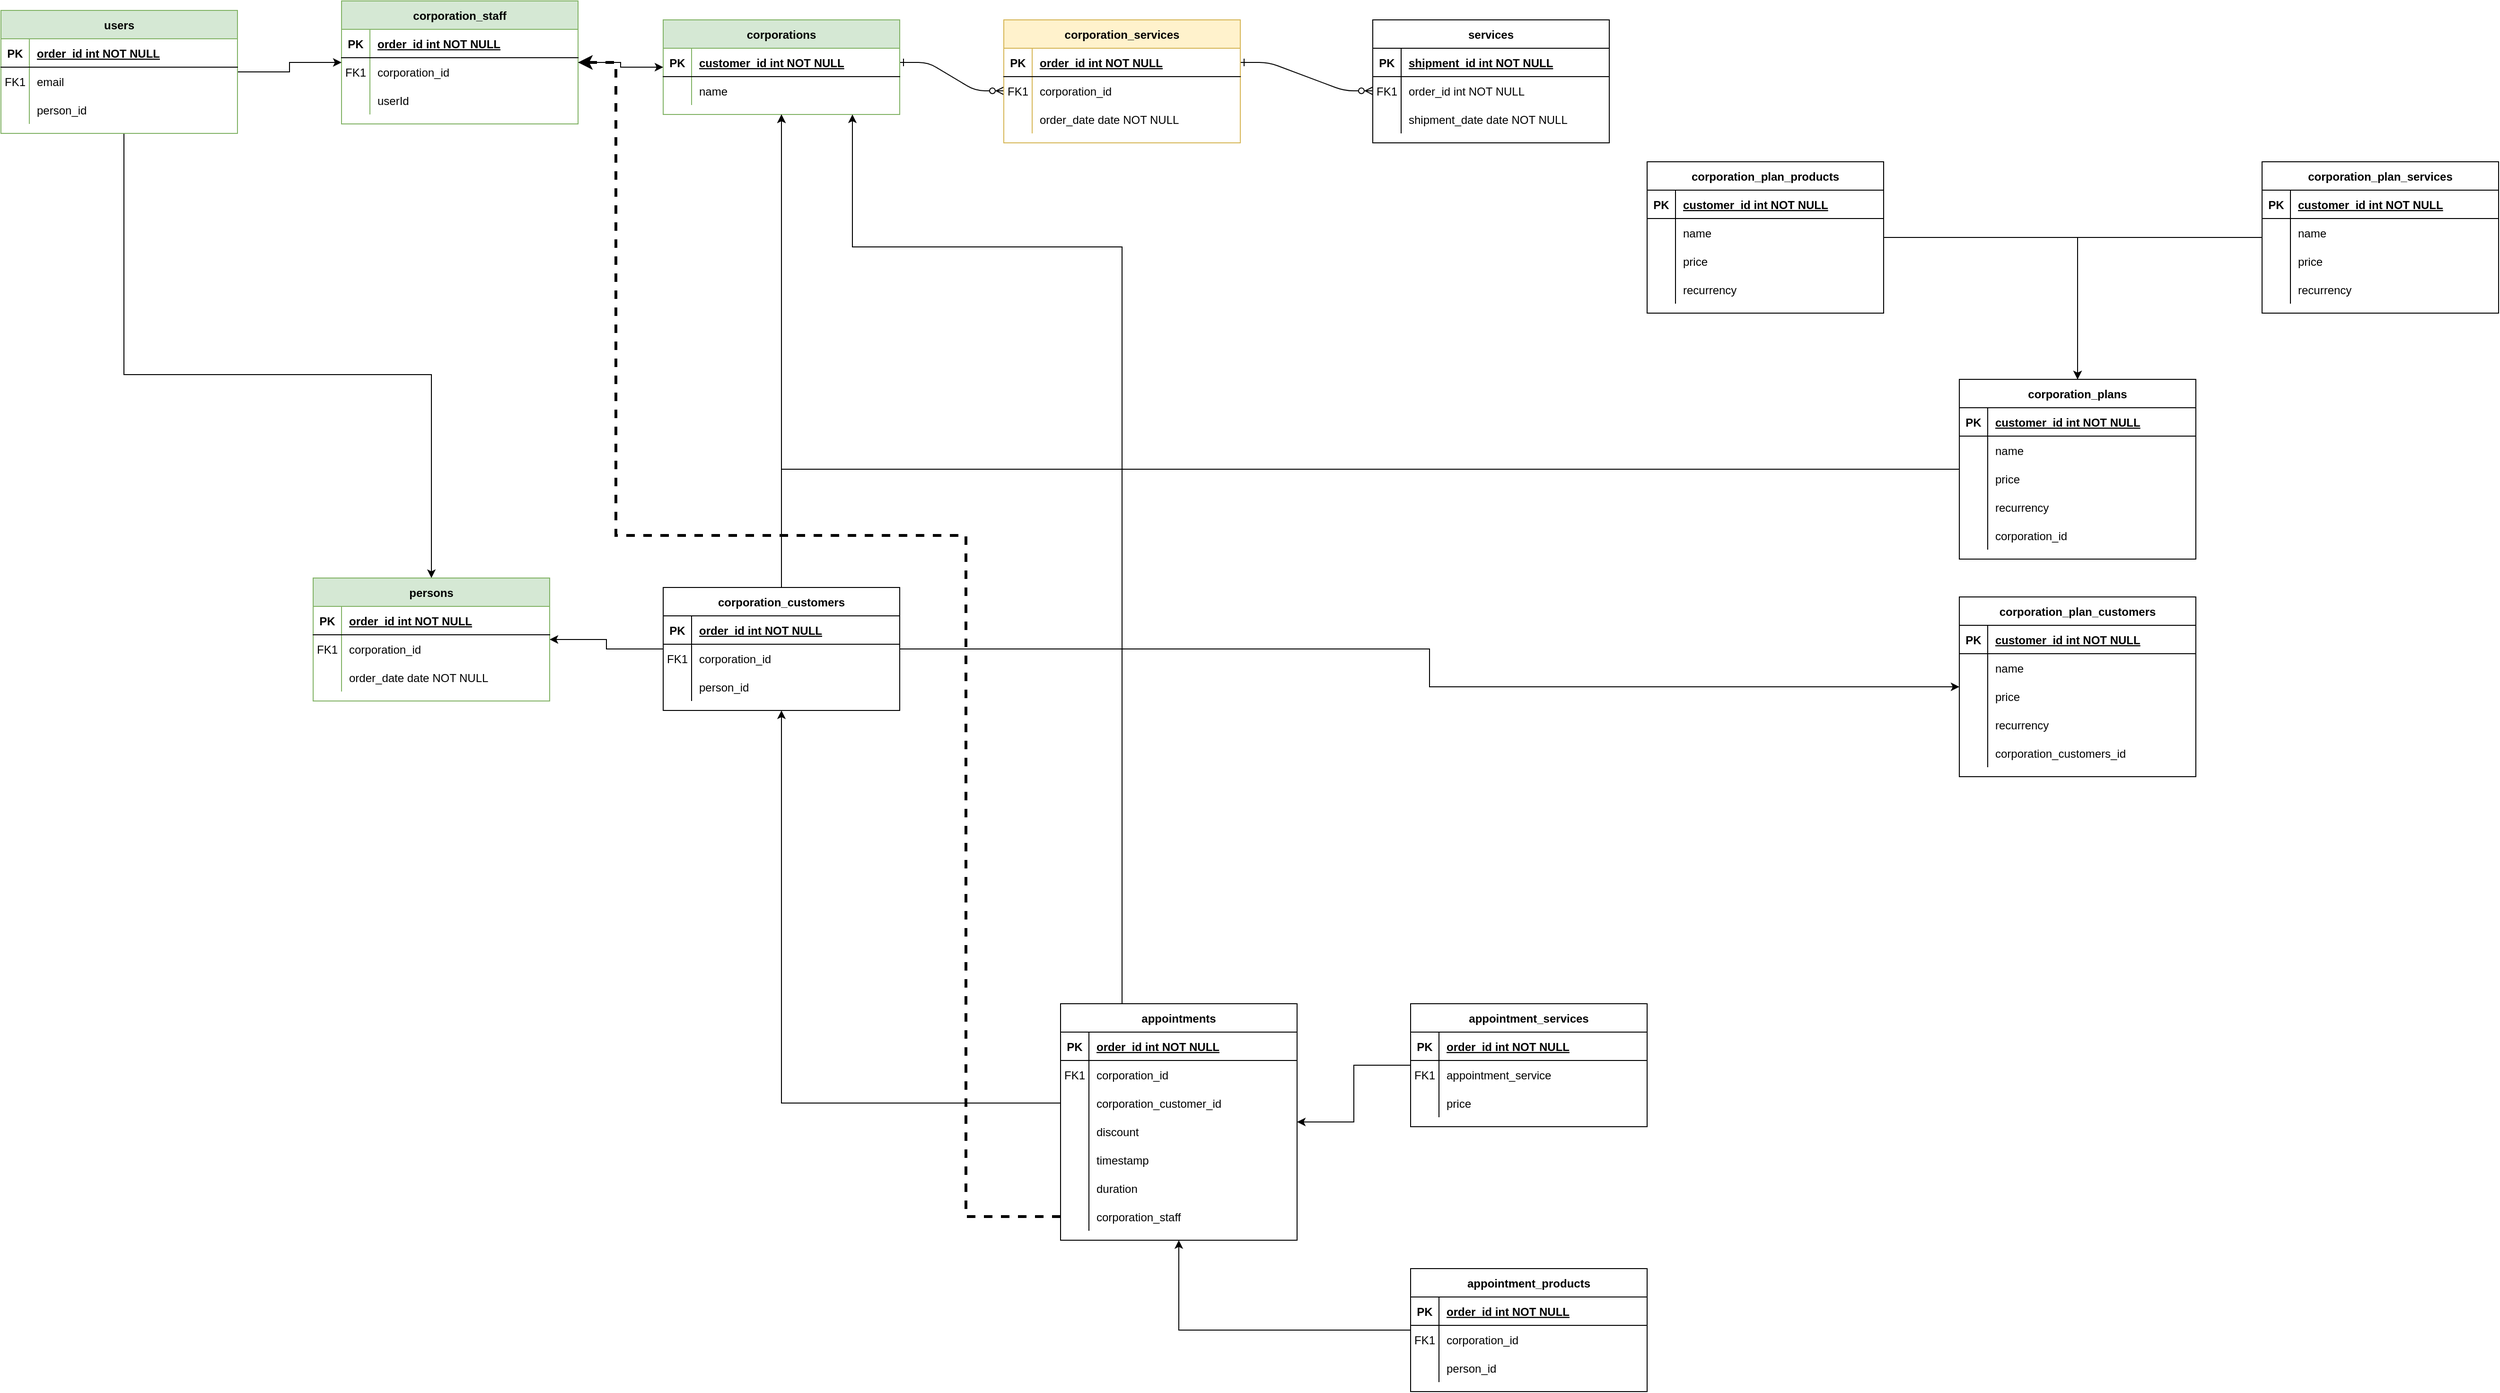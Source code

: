 <mxfile version="22.1.11" type="github">
  <diagram id="R2lEEEUBdFMjLlhIrx00" name="Page-1">
    <mxGraphModel dx="3723" dy="2320" grid="1" gridSize="10" guides="1" tooltips="1" connect="1" arrows="1" fold="1" page="1" pageScale="1" pageWidth="850" pageHeight="1100" math="0" shadow="0" extFonts="Permanent Marker^https://fonts.googleapis.com/css?family=Permanent+Marker">
      <root>
        <mxCell id="0" />
        <mxCell id="1" parent="0" />
        <mxCell id="C-vyLk0tnHw3VtMMgP7b-1" value="" style="edgeStyle=entityRelationEdgeStyle;endArrow=ERzeroToMany;startArrow=ERone;endFill=1;startFill=0;" parent="1" source="C-vyLk0tnHw3VtMMgP7b-24" target="C-vyLk0tnHw3VtMMgP7b-6" edge="1">
          <mxGeometry width="100" height="100" relative="1" as="geometry">
            <mxPoint x="340" y="720" as="sourcePoint" />
            <mxPoint x="440" y="620" as="targetPoint" />
          </mxGeometry>
        </mxCell>
        <mxCell id="C-vyLk0tnHw3VtMMgP7b-12" value="" style="edgeStyle=entityRelationEdgeStyle;endArrow=ERzeroToMany;startArrow=ERone;endFill=1;startFill=0;" parent="1" source="C-vyLk0tnHw3VtMMgP7b-3" target="C-vyLk0tnHw3VtMMgP7b-17" edge="1">
          <mxGeometry width="100" height="100" relative="1" as="geometry">
            <mxPoint x="400" y="180" as="sourcePoint" />
            <mxPoint x="460" y="205" as="targetPoint" />
          </mxGeometry>
        </mxCell>
        <mxCell id="C-vyLk0tnHw3VtMMgP7b-2" value="corporation_services" style="shape=table;startSize=30;container=1;collapsible=1;childLayout=tableLayout;fixedRows=1;rowLines=0;fontStyle=1;align=center;resizeLast=1;fillColor=#fff2cc;strokeColor=#d6b656;" parent="1" vertex="1">
          <mxGeometry x="480" y="120" width="250" height="130" as="geometry" />
        </mxCell>
        <mxCell id="C-vyLk0tnHw3VtMMgP7b-3" value="" style="shape=partialRectangle;collapsible=0;dropTarget=0;pointerEvents=0;fillColor=none;points=[[0,0.5],[1,0.5]];portConstraint=eastwest;top=0;left=0;right=0;bottom=1;" parent="C-vyLk0tnHw3VtMMgP7b-2" vertex="1">
          <mxGeometry y="30" width="250" height="30" as="geometry" />
        </mxCell>
        <mxCell id="C-vyLk0tnHw3VtMMgP7b-4" value="PK" style="shape=partialRectangle;overflow=hidden;connectable=0;fillColor=none;top=0;left=0;bottom=0;right=0;fontStyle=1;" parent="C-vyLk0tnHw3VtMMgP7b-3" vertex="1">
          <mxGeometry width="30" height="30" as="geometry">
            <mxRectangle width="30" height="30" as="alternateBounds" />
          </mxGeometry>
        </mxCell>
        <mxCell id="C-vyLk0tnHw3VtMMgP7b-5" value="order_id int NOT NULL " style="shape=partialRectangle;overflow=hidden;connectable=0;fillColor=none;top=0;left=0;bottom=0;right=0;align=left;spacingLeft=6;fontStyle=5;" parent="C-vyLk0tnHw3VtMMgP7b-3" vertex="1">
          <mxGeometry x="30" width="220" height="30" as="geometry">
            <mxRectangle width="220" height="30" as="alternateBounds" />
          </mxGeometry>
        </mxCell>
        <mxCell id="C-vyLk0tnHw3VtMMgP7b-6" value="" style="shape=partialRectangle;collapsible=0;dropTarget=0;pointerEvents=0;fillColor=none;points=[[0,0.5],[1,0.5]];portConstraint=eastwest;top=0;left=0;right=0;bottom=0;" parent="C-vyLk0tnHw3VtMMgP7b-2" vertex="1">
          <mxGeometry y="60" width="250" height="30" as="geometry" />
        </mxCell>
        <mxCell id="C-vyLk0tnHw3VtMMgP7b-7" value="FK1" style="shape=partialRectangle;overflow=hidden;connectable=0;fillColor=none;top=0;left=0;bottom=0;right=0;" parent="C-vyLk0tnHw3VtMMgP7b-6" vertex="1">
          <mxGeometry width="30" height="30" as="geometry">
            <mxRectangle width="30" height="30" as="alternateBounds" />
          </mxGeometry>
        </mxCell>
        <mxCell id="C-vyLk0tnHw3VtMMgP7b-8" value="corporation_id" style="shape=partialRectangle;overflow=hidden;connectable=0;fillColor=none;top=0;left=0;bottom=0;right=0;align=left;spacingLeft=6;" parent="C-vyLk0tnHw3VtMMgP7b-6" vertex="1">
          <mxGeometry x="30" width="220" height="30" as="geometry">
            <mxRectangle width="220" height="30" as="alternateBounds" />
          </mxGeometry>
        </mxCell>
        <mxCell id="C-vyLk0tnHw3VtMMgP7b-9" value="" style="shape=partialRectangle;collapsible=0;dropTarget=0;pointerEvents=0;fillColor=none;points=[[0,0.5],[1,0.5]];portConstraint=eastwest;top=0;left=0;right=0;bottom=0;" parent="C-vyLk0tnHw3VtMMgP7b-2" vertex="1">
          <mxGeometry y="90" width="250" height="30" as="geometry" />
        </mxCell>
        <mxCell id="C-vyLk0tnHw3VtMMgP7b-10" value="" style="shape=partialRectangle;overflow=hidden;connectable=0;fillColor=none;top=0;left=0;bottom=0;right=0;" parent="C-vyLk0tnHw3VtMMgP7b-9" vertex="1">
          <mxGeometry width="30" height="30" as="geometry">
            <mxRectangle width="30" height="30" as="alternateBounds" />
          </mxGeometry>
        </mxCell>
        <mxCell id="C-vyLk0tnHw3VtMMgP7b-11" value="order_date date NOT NULL" style="shape=partialRectangle;overflow=hidden;connectable=0;fillColor=none;top=0;left=0;bottom=0;right=0;align=left;spacingLeft=6;" parent="C-vyLk0tnHw3VtMMgP7b-9" vertex="1">
          <mxGeometry x="30" width="220" height="30" as="geometry">
            <mxRectangle width="220" height="30" as="alternateBounds" />
          </mxGeometry>
        </mxCell>
        <mxCell id="C-vyLk0tnHw3VtMMgP7b-13" value="services" style="shape=table;startSize=30;container=1;collapsible=1;childLayout=tableLayout;fixedRows=1;rowLines=0;fontStyle=1;align=center;resizeLast=1;" parent="1" vertex="1">
          <mxGeometry x="870" y="120" width="250" height="130" as="geometry" />
        </mxCell>
        <mxCell id="C-vyLk0tnHw3VtMMgP7b-14" value="" style="shape=partialRectangle;collapsible=0;dropTarget=0;pointerEvents=0;fillColor=none;points=[[0,0.5],[1,0.5]];portConstraint=eastwest;top=0;left=0;right=0;bottom=1;" parent="C-vyLk0tnHw3VtMMgP7b-13" vertex="1">
          <mxGeometry y="30" width="250" height="30" as="geometry" />
        </mxCell>
        <mxCell id="C-vyLk0tnHw3VtMMgP7b-15" value="PK" style="shape=partialRectangle;overflow=hidden;connectable=0;fillColor=none;top=0;left=0;bottom=0;right=0;fontStyle=1;" parent="C-vyLk0tnHw3VtMMgP7b-14" vertex="1">
          <mxGeometry width="30" height="30" as="geometry">
            <mxRectangle width="30" height="30" as="alternateBounds" />
          </mxGeometry>
        </mxCell>
        <mxCell id="C-vyLk0tnHw3VtMMgP7b-16" value="shipment_id int NOT NULL " style="shape=partialRectangle;overflow=hidden;connectable=0;fillColor=none;top=0;left=0;bottom=0;right=0;align=left;spacingLeft=6;fontStyle=5;" parent="C-vyLk0tnHw3VtMMgP7b-14" vertex="1">
          <mxGeometry x="30" width="220" height="30" as="geometry">
            <mxRectangle width="220" height="30" as="alternateBounds" />
          </mxGeometry>
        </mxCell>
        <mxCell id="C-vyLk0tnHw3VtMMgP7b-17" value="" style="shape=partialRectangle;collapsible=0;dropTarget=0;pointerEvents=0;fillColor=none;points=[[0,0.5],[1,0.5]];portConstraint=eastwest;top=0;left=0;right=0;bottom=0;" parent="C-vyLk0tnHw3VtMMgP7b-13" vertex="1">
          <mxGeometry y="60" width="250" height="30" as="geometry" />
        </mxCell>
        <mxCell id="C-vyLk0tnHw3VtMMgP7b-18" value="FK1" style="shape=partialRectangle;overflow=hidden;connectable=0;fillColor=none;top=0;left=0;bottom=0;right=0;" parent="C-vyLk0tnHw3VtMMgP7b-17" vertex="1">
          <mxGeometry width="30" height="30" as="geometry">
            <mxRectangle width="30" height="30" as="alternateBounds" />
          </mxGeometry>
        </mxCell>
        <mxCell id="C-vyLk0tnHw3VtMMgP7b-19" value="order_id int NOT NULL" style="shape=partialRectangle;overflow=hidden;connectable=0;fillColor=none;top=0;left=0;bottom=0;right=0;align=left;spacingLeft=6;" parent="C-vyLk0tnHw3VtMMgP7b-17" vertex="1">
          <mxGeometry x="30" width="220" height="30" as="geometry">
            <mxRectangle width="220" height="30" as="alternateBounds" />
          </mxGeometry>
        </mxCell>
        <mxCell id="C-vyLk0tnHw3VtMMgP7b-20" value="" style="shape=partialRectangle;collapsible=0;dropTarget=0;pointerEvents=0;fillColor=none;points=[[0,0.5],[1,0.5]];portConstraint=eastwest;top=0;left=0;right=0;bottom=0;" parent="C-vyLk0tnHw3VtMMgP7b-13" vertex="1">
          <mxGeometry y="90" width="250" height="30" as="geometry" />
        </mxCell>
        <mxCell id="C-vyLk0tnHw3VtMMgP7b-21" value="" style="shape=partialRectangle;overflow=hidden;connectable=0;fillColor=none;top=0;left=0;bottom=0;right=0;" parent="C-vyLk0tnHw3VtMMgP7b-20" vertex="1">
          <mxGeometry width="30" height="30" as="geometry">
            <mxRectangle width="30" height="30" as="alternateBounds" />
          </mxGeometry>
        </mxCell>
        <mxCell id="C-vyLk0tnHw3VtMMgP7b-22" value="shipment_date date NOT NULL" style="shape=partialRectangle;overflow=hidden;connectable=0;fillColor=none;top=0;left=0;bottom=0;right=0;align=left;spacingLeft=6;" parent="C-vyLk0tnHw3VtMMgP7b-20" vertex="1">
          <mxGeometry x="30" width="220" height="30" as="geometry">
            <mxRectangle width="220" height="30" as="alternateBounds" />
          </mxGeometry>
        </mxCell>
        <mxCell id="C-vyLk0tnHw3VtMMgP7b-23" value="corporations" style="shape=table;startSize=30;container=1;collapsible=1;childLayout=tableLayout;fixedRows=1;rowLines=0;fontStyle=1;align=center;resizeLast=1;fillColor=#d5e8d4;strokeColor=#82b366;" parent="1" vertex="1">
          <mxGeometry x="120" y="120" width="250" height="100" as="geometry" />
        </mxCell>
        <mxCell id="C-vyLk0tnHw3VtMMgP7b-24" value="" style="shape=partialRectangle;collapsible=0;dropTarget=0;pointerEvents=0;fillColor=none;points=[[0,0.5],[1,0.5]];portConstraint=eastwest;top=0;left=0;right=0;bottom=1;" parent="C-vyLk0tnHw3VtMMgP7b-23" vertex="1">
          <mxGeometry y="30" width="250" height="30" as="geometry" />
        </mxCell>
        <mxCell id="C-vyLk0tnHw3VtMMgP7b-25" value="PK" style="shape=partialRectangle;overflow=hidden;connectable=0;fillColor=none;top=0;left=0;bottom=0;right=0;fontStyle=1;" parent="C-vyLk0tnHw3VtMMgP7b-24" vertex="1">
          <mxGeometry width="30" height="30" as="geometry">
            <mxRectangle width="30" height="30" as="alternateBounds" />
          </mxGeometry>
        </mxCell>
        <mxCell id="C-vyLk0tnHw3VtMMgP7b-26" value="customer_id int NOT NULL " style="shape=partialRectangle;overflow=hidden;connectable=0;fillColor=none;top=0;left=0;bottom=0;right=0;align=left;spacingLeft=6;fontStyle=5;" parent="C-vyLk0tnHw3VtMMgP7b-24" vertex="1">
          <mxGeometry x="30" width="220" height="30" as="geometry">
            <mxRectangle width="220" height="30" as="alternateBounds" />
          </mxGeometry>
        </mxCell>
        <mxCell id="C-vyLk0tnHw3VtMMgP7b-27" value="" style="shape=partialRectangle;collapsible=0;dropTarget=0;pointerEvents=0;fillColor=none;points=[[0,0.5],[1,0.5]];portConstraint=eastwest;top=0;left=0;right=0;bottom=0;" parent="C-vyLk0tnHw3VtMMgP7b-23" vertex="1">
          <mxGeometry y="60" width="250" height="30" as="geometry" />
        </mxCell>
        <mxCell id="C-vyLk0tnHw3VtMMgP7b-28" value="" style="shape=partialRectangle;overflow=hidden;connectable=0;fillColor=none;top=0;left=0;bottom=0;right=0;" parent="C-vyLk0tnHw3VtMMgP7b-27" vertex="1">
          <mxGeometry width="30" height="30" as="geometry">
            <mxRectangle width="30" height="30" as="alternateBounds" />
          </mxGeometry>
        </mxCell>
        <mxCell id="C-vyLk0tnHw3VtMMgP7b-29" value="name" style="shape=partialRectangle;overflow=hidden;connectable=0;fillColor=none;top=0;left=0;bottom=0;right=0;align=left;spacingLeft=6;" parent="C-vyLk0tnHw3VtMMgP7b-27" vertex="1">
          <mxGeometry x="30" width="220" height="30" as="geometry">
            <mxRectangle width="220" height="30" as="alternateBounds" />
          </mxGeometry>
        </mxCell>
        <mxCell id="3zIcgaKU8d5qNEbej_6D-11" style="edgeStyle=orthogonalEdgeStyle;rounded=0;orthogonalLoop=1;jettySize=auto;html=1;" edge="1" parent="1" source="3zIcgaKU8d5qNEbej_6D-1" target="C-vyLk0tnHw3VtMMgP7b-23">
          <mxGeometry relative="1" as="geometry" />
        </mxCell>
        <mxCell id="3zIcgaKU8d5qNEbej_6D-1" value="corporation_staff" style="shape=table;startSize=30;container=1;collapsible=1;childLayout=tableLayout;fixedRows=1;rowLines=0;fontStyle=1;align=center;resizeLast=1;fillColor=#d5e8d4;strokeColor=#82b366;" vertex="1" parent="1">
          <mxGeometry x="-220" y="100" width="250" height="130" as="geometry" />
        </mxCell>
        <mxCell id="3zIcgaKU8d5qNEbej_6D-2" value="" style="shape=partialRectangle;collapsible=0;dropTarget=0;pointerEvents=0;fillColor=none;points=[[0,0.5],[1,0.5]];portConstraint=eastwest;top=0;left=0;right=0;bottom=1;" vertex="1" parent="3zIcgaKU8d5qNEbej_6D-1">
          <mxGeometry y="30" width="250" height="30" as="geometry" />
        </mxCell>
        <mxCell id="3zIcgaKU8d5qNEbej_6D-3" value="PK" style="shape=partialRectangle;overflow=hidden;connectable=0;fillColor=none;top=0;left=0;bottom=0;right=0;fontStyle=1;" vertex="1" parent="3zIcgaKU8d5qNEbej_6D-2">
          <mxGeometry width="30" height="30" as="geometry">
            <mxRectangle width="30" height="30" as="alternateBounds" />
          </mxGeometry>
        </mxCell>
        <mxCell id="3zIcgaKU8d5qNEbej_6D-4" value="order_id int NOT NULL " style="shape=partialRectangle;overflow=hidden;connectable=0;fillColor=none;top=0;left=0;bottom=0;right=0;align=left;spacingLeft=6;fontStyle=5;" vertex="1" parent="3zIcgaKU8d5qNEbej_6D-2">
          <mxGeometry x="30" width="220" height="30" as="geometry">
            <mxRectangle width="220" height="30" as="alternateBounds" />
          </mxGeometry>
        </mxCell>
        <mxCell id="3zIcgaKU8d5qNEbej_6D-5" value="" style="shape=partialRectangle;collapsible=0;dropTarget=0;pointerEvents=0;fillColor=none;points=[[0,0.5],[1,0.5]];portConstraint=eastwest;top=0;left=0;right=0;bottom=0;" vertex="1" parent="3zIcgaKU8d5qNEbej_6D-1">
          <mxGeometry y="60" width="250" height="30" as="geometry" />
        </mxCell>
        <mxCell id="3zIcgaKU8d5qNEbej_6D-6" value="FK1" style="shape=partialRectangle;overflow=hidden;connectable=0;fillColor=none;top=0;left=0;bottom=0;right=0;" vertex="1" parent="3zIcgaKU8d5qNEbej_6D-5">
          <mxGeometry width="30" height="30" as="geometry">
            <mxRectangle width="30" height="30" as="alternateBounds" />
          </mxGeometry>
        </mxCell>
        <mxCell id="3zIcgaKU8d5qNEbej_6D-7" value="corporation_id" style="shape=partialRectangle;overflow=hidden;connectable=0;fillColor=none;top=0;left=0;bottom=0;right=0;align=left;spacingLeft=6;" vertex="1" parent="3zIcgaKU8d5qNEbej_6D-5">
          <mxGeometry x="30" width="220" height="30" as="geometry">
            <mxRectangle width="220" height="30" as="alternateBounds" />
          </mxGeometry>
        </mxCell>
        <mxCell id="3zIcgaKU8d5qNEbej_6D-8" value="" style="shape=partialRectangle;collapsible=0;dropTarget=0;pointerEvents=0;fillColor=none;points=[[0,0.5],[1,0.5]];portConstraint=eastwest;top=0;left=0;right=0;bottom=0;" vertex="1" parent="3zIcgaKU8d5qNEbej_6D-1">
          <mxGeometry y="90" width="250" height="30" as="geometry" />
        </mxCell>
        <mxCell id="3zIcgaKU8d5qNEbej_6D-9" value="" style="shape=partialRectangle;overflow=hidden;connectable=0;fillColor=none;top=0;left=0;bottom=0;right=0;" vertex="1" parent="3zIcgaKU8d5qNEbej_6D-8">
          <mxGeometry width="30" height="30" as="geometry">
            <mxRectangle width="30" height="30" as="alternateBounds" />
          </mxGeometry>
        </mxCell>
        <mxCell id="3zIcgaKU8d5qNEbej_6D-10" value="userId" style="shape=partialRectangle;overflow=hidden;connectable=0;fillColor=none;top=0;left=0;bottom=0;right=0;align=left;spacingLeft=6;" vertex="1" parent="3zIcgaKU8d5qNEbej_6D-8">
          <mxGeometry x="30" width="220" height="30" as="geometry">
            <mxRectangle width="220" height="30" as="alternateBounds" />
          </mxGeometry>
        </mxCell>
        <mxCell id="3zIcgaKU8d5qNEbej_6D-22" style="edgeStyle=orthogonalEdgeStyle;rounded=0;orthogonalLoop=1;jettySize=auto;html=1;" edge="1" parent="1" source="3zIcgaKU8d5qNEbej_6D-12" target="3zIcgaKU8d5qNEbej_6D-1">
          <mxGeometry relative="1" as="geometry" />
        </mxCell>
        <mxCell id="3zIcgaKU8d5qNEbej_6D-45" style="edgeStyle=orthogonalEdgeStyle;rounded=0;orthogonalLoop=1;jettySize=auto;html=1;" edge="1" parent="1" target="3zIcgaKU8d5qNEbej_6D-23">
          <mxGeometry relative="1" as="geometry">
            <mxPoint x="-449.997" y="240.0" as="sourcePoint" />
            <mxPoint x="-280" y="495" as="targetPoint" />
            <Array as="points">
              <mxPoint x="-450" y="495" />
            </Array>
          </mxGeometry>
        </mxCell>
        <mxCell id="3zIcgaKU8d5qNEbej_6D-12" value="users" style="shape=table;startSize=30;container=1;collapsible=1;childLayout=tableLayout;fixedRows=1;rowLines=0;fontStyle=1;align=center;resizeLast=1;fillColor=#d5e8d4;strokeColor=#82b366;" vertex="1" parent="1">
          <mxGeometry x="-580" y="110" width="250" height="130" as="geometry" />
        </mxCell>
        <mxCell id="3zIcgaKU8d5qNEbej_6D-13" value="" style="shape=partialRectangle;collapsible=0;dropTarget=0;pointerEvents=0;fillColor=none;points=[[0,0.5],[1,0.5]];portConstraint=eastwest;top=0;left=0;right=0;bottom=1;" vertex="1" parent="3zIcgaKU8d5qNEbej_6D-12">
          <mxGeometry y="30" width="250" height="30" as="geometry" />
        </mxCell>
        <mxCell id="3zIcgaKU8d5qNEbej_6D-14" value="PK" style="shape=partialRectangle;overflow=hidden;connectable=0;fillColor=none;top=0;left=0;bottom=0;right=0;fontStyle=1;" vertex="1" parent="3zIcgaKU8d5qNEbej_6D-13">
          <mxGeometry width="30" height="30" as="geometry">
            <mxRectangle width="30" height="30" as="alternateBounds" />
          </mxGeometry>
        </mxCell>
        <mxCell id="3zIcgaKU8d5qNEbej_6D-15" value="order_id int NOT NULL " style="shape=partialRectangle;overflow=hidden;connectable=0;fillColor=none;top=0;left=0;bottom=0;right=0;align=left;spacingLeft=6;fontStyle=5;" vertex="1" parent="3zIcgaKU8d5qNEbej_6D-13">
          <mxGeometry x="30" width="220" height="30" as="geometry">
            <mxRectangle width="220" height="30" as="alternateBounds" />
          </mxGeometry>
        </mxCell>
        <mxCell id="3zIcgaKU8d5qNEbej_6D-16" value="" style="shape=partialRectangle;collapsible=0;dropTarget=0;pointerEvents=0;fillColor=none;points=[[0,0.5],[1,0.5]];portConstraint=eastwest;top=0;left=0;right=0;bottom=0;" vertex="1" parent="3zIcgaKU8d5qNEbej_6D-12">
          <mxGeometry y="60" width="250" height="30" as="geometry" />
        </mxCell>
        <mxCell id="3zIcgaKU8d5qNEbej_6D-17" value="FK1" style="shape=partialRectangle;overflow=hidden;connectable=0;fillColor=none;top=0;left=0;bottom=0;right=0;" vertex="1" parent="3zIcgaKU8d5qNEbej_6D-16">
          <mxGeometry width="30" height="30" as="geometry">
            <mxRectangle width="30" height="30" as="alternateBounds" />
          </mxGeometry>
        </mxCell>
        <mxCell id="3zIcgaKU8d5qNEbej_6D-18" value="email" style="shape=partialRectangle;overflow=hidden;connectable=0;fillColor=none;top=0;left=0;bottom=0;right=0;align=left;spacingLeft=6;" vertex="1" parent="3zIcgaKU8d5qNEbej_6D-16">
          <mxGeometry x="30" width="220" height="30" as="geometry">
            <mxRectangle width="220" height="30" as="alternateBounds" />
          </mxGeometry>
        </mxCell>
        <mxCell id="3zIcgaKU8d5qNEbej_6D-19" value="" style="shape=partialRectangle;collapsible=0;dropTarget=0;pointerEvents=0;fillColor=none;points=[[0,0.5],[1,0.5]];portConstraint=eastwest;top=0;left=0;right=0;bottom=0;" vertex="1" parent="3zIcgaKU8d5qNEbej_6D-12">
          <mxGeometry y="90" width="250" height="30" as="geometry" />
        </mxCell>
        <mxCell id="3zIcgaKU8d5qNEbej_6D-20" value="" style="shape=partialRectangle;overflow=hidden;connectable=0;fillColor=none;top=0;left=0;bottom=0;right=0;" vertex="1" parent="3zIcgaKU8d5qNEbej_6D-19">
          <mxGeometry width="30" height="30" as="geometry">
            <mxRectangle width="30" height="30" as="alternateBounds" />
          </mxGeometry>
        </mxCell>
        <mxCell id="3zIcgaKU8d5qNEbej_6D-21" value="person_id" style="shape=partialRectangle;overflow=hidden;connectable=0;fillColor=none;top=0;left=0;bottom=0;right=0;align=left;spacingLeft=6;" vertex="1" parent="3zIcgaKU8d5qNEbej_6D-19">
          <mxGeometry x="30" width="220" height="30" as="geometry">
            <mxRectangle width="220" height="30" as="alternateBounds" />
          </mxGeometry>
        </mxCell>
        <mxCell id="3zIcgaKU8d5qNEbej_6D-23" value="persons" style="shape=table;startSize=30;container=1;collapsible=1;childLayout=tableLayout;fixedRows=1;rowLines=0;fontStyle=1;align=center;resizeLast=1;fillColor=#d5e8d4;strokeColor=#82b366;" vertex="1" parent="1">
          <mxGeometry x="-250" y="710" width="250" height="130" as="geometry" />
        </mxCell>
        <mxCell id="3zIcgaKU8d5qNEbej_6D-24" value="" style="shape=partialRectangle;collapsible=0;dropTarget=0;pointerEvents=0;fillColor=none;points=[[0,0.5],[1,0.5]];portConstraint=eastwest;top=0;left=0;right=0;bottom=1;" vertex="1" parent="3zIcgaKU8d5qNEbej_6D-23">
          <mxGeometry y="30" width="250" height="30" as="geometry" />
        </mxCell>
        <mxCell id="3zIcgaKU8d5qNEbej_6D-25" value="PK" style="shape=partialRectangle;overflow=hidden;connectable=0;fillColor=none;top=0;left=0;bottom=0;right=0;fontStyle=1;" vertex="1" parent="3zIcgaKU8d5qNEbej_6D-24">
          <mxGeometry width="30" height="30" as="geometry">
            <mxRectangle width="30" height="30" as="alternateBounds" />
          </mxGeometry>
        </mxCell>
        <mxCell id="3zIcgaKU8d5qNEbej_6D-26" value="order_id int NOT NULL " style="shape=partialRectangle;overflow=hidden;connectable=0;fillColor=none;top=0;left=0;bottom=0;right=0;align=left;spacingLeft=6;fontStyle=5;" vertex="1" parent="3zIcgaKU8d5qNEbej_6D-24">
          <mxGeometry x="30" width="220" height="30" as="geometry">
            <mxRectangle width="220" height="30" as="alternateBounds" />
          </mxGeometry>
        </mxCell>
        <mxCell id="3zIcgaKU8d5qNEbej_6D-27" value="" style="shape=partialRectangle;collapsible=0;dropTarget=0;pointerEvents=0;fillColor=none;points=[[0,0.5],[1,0.5]];portConstraint=eastwest;top=0;left=0;right=0;bottom=0;" vertex="1" parent="3zIcgaKU8d5qNEbej_6D-23">
          <mxGeometry y="60" width="250" height="30" as="geometry" />
        </mxCell>
        <mxCell id="3zIcgaKU8d5qNEbej_6D-28" value="FK1" style="shape=partialRectangle;overflow=hidden;connectable=0;fillColor=none;top=0;left=0;bottom=0;right=0;" vertex="1" parent="3zIcgaKU8d5qNEbej_6D-27">
          <mxGeometry width="30" height="30" as="geometry">
            <mxRectangle width="30" height="30" as="alternateBounds" />
          </mxGeometry>
        </mxCell>
        <mxCell id="3zIcgaKU8d5qNEbej_6D-29" value="corporation_id" style="shape=partialRectangle;overflow=hidden;connectable=0;fillColor=none;top=0;left=0;bottom=0;right=0;align=left;spacingLeft=6;" vertex="1" parent="3zIcgaKU8d5qNEbej_6D-27">
          <mxGeometry x="30" width="220" height="30" as="geometry">
            <mxRectangle width="220" height="30" as="alternateBounds" />
          </mxGeometry>
        </mxCell>
        <mxCell id="3zIcgaKU8d5qNEbej_6D-30" value="" style="shape=partialRectangle;collapsible=0;dropTarget=0;pointerEvents=0;fillColor=none;points=[[0,0.5],[1,0.5]];portConstraint=eastwest;top=0;left=0;right=0;bottom=0;" vertex="1" parent="3zIcgaKU8d5qNEbej_6D-23">
          <mxGeometry y="90" width="250" height="30" as="geometry" />
        </mxCell>
        <mxCell id="3zIcgaKU8d5qNEbej_6D-31" value="" style="shape=partialRectangle;overflow=hidden;connectable=0;fillColor=none;top=0;left=0;bottom=0;right=0;" vertex="1" parent="3zIcgaKU8d5qNEbej_6D-30">
          <mxGeometry width="30" height="30" as="geometry">
            <mxRectangle width="30" height="30" as="alternateBounds" />
          </mxGeometry>
        </mxCell>
        <mxCell id="3zIcgaKU8d5qNEbej_6D-32" value="order_date date NOT NULL" style="shape=partialRectangle;overflow=hidden;connectable=0;fillColor=none;top=0;left=0;bottom=0;right=0;align=left;spacingLeft=6;" vertex="1" parent="3zIcgaKU8d5qNEbej_6D-30">
          <mxGeometry x="30" width="220" height="30" as="geometry">
            <mxRectangle width="220" height="30" as="alternateBounds" />
          </mxGeometry>
        </mxCell>
        <mxCell id="3zIcgaKU8d5qNEbej_6D-43" style="edgeStyle=orthogonalEdgeStyle;rounded=0;orthogonalLoop=1;jettySize=auto;html=1;" edge="1" parent="1" source="3zIcgaKU8d5qNEbej_6D-33" target="C-vyLk0tnHw3VtMMgP7b-23">
          <mxGeometry relative="1" as="geometry">
            <Array as="points">
              <mxPoint x="245" y="380" />
              <mxPoint x="245" y="380" />
            </Array>
          </mxGeometry>
        </mxCell>
        <mxCell id="3zIcgaKU8d5qNEbej_6D-44" style="edgeStyle=orthogonalEdgeStyle;rounded=0;orthogonalLoop=1;jettySize=auto;html=1;" edge="1" parent="1" source="3zIcgaKU8d5qNEbej_6D-33" target="3zIcgaKU8d5qNEbej_6D-23">
          <mxGeometry relative="1" as="geometry" />
        </mxCell>
        <mxCell id="3zIcgaKU8d5qNEbej_6D-176" style="edgeStyle=orthogonalEdgeStyle;rounded=0;orthogonalLoop=1;jettySize=auto;html=1;" edge="1" parent="1" source="3zIcgaKU8d5qNEbej_6D-33" target="3zIcgaKU8d5qNEbej_6D-160">
          <mxGeometry relative="1" as="geometry" />
        </mxCell>
        <mxCell id="3zIcgaKU8d5qNEbej_6D-33" value="corporation_customers" style="shape=table;startSize=30;container=1;collapsible=1;childLayout=tableLayout;fixedRows=1;rowLines=0;fontStyle=1;align=center;resizeLast=1;" vertex="1" parent="1">
          <mxGeometry x="120" y="720" width="250" height="130" as="geometry" />
        </mxCell>
        <mxCell id="3zIcgaKU8d5qNEbej_6D-34" value="" style="shape=partialRectangle;collapsible=0;dropTarget=0;pointerEvents=0;fillColor=none;points=[[0,0.5],[1,0.5]];portConstraint=eastwest;top=0;left=0;right=0;bottom=1;" vertex="1" parent="3zIcgaKU8d5qNEbej_6D-33">
          <mxGeometry y="30" width="250" height="30" as="geometry" />
        </mxCell>
        <mxCell id="3zIcgaKU8d5qNEbej_6D-35" value="PK" style="shape=partialRectangle;overflow=hidden;connectable=0;fillColor=none;top=0;left=0;bottom=0;right=0;fontStyle=1;" vertex="1" parent="3zIcgaKU8d5qNEbej_6D-34">
          <mxGeometry width="30" height="30" as="geometry">
            <mxRectangle width="30" height="30" as="alternateBounds" />
          </mxGeometry>
        </mxCell>
        <mxCell id="3zIcgaKU8d5qNEbej_6D-36" value="order_id int NOT NULL " style="shape=partialRectangle;overflow=hidden;connectable=0;fillColor=none;top=0;left=0;bottom=0;right=0;align=left;spacingLeft=6;fontStyle=5;" vertex="1" parent="3zIcgaKU8d5qNEbej_6D-34">
          <mxGeometry x="30" width="220" height="30" as="geometry">
            <mxRectangle width="220" height="30" as="alternateBounds" />
          </mxGeometry>
        </mxCell>
        <mxCell id="3zIcgaKU8d5qNEbej_6D-37" value="" style="shape=partialRectangle;collapsible=0;dropTarget=0;pointerEvents=0;fillColor=none;points=[[0,0.5],[1,0.5]];portConstraint=eastwest;top=0;left=0;right=0;bottom=0;" vertex="1" parent="3zIcgaKU8d5qNEbej_6D-33">
          <mxGeometry y="60" width="250" height="30" as="geometry" />
        </mxCell>
        <mxCell id="3zIcgaKU8d5qNEbej_6D-38" value="FK1" style="shape=partialRectangle;overflow=hidden;connectable=0;fillColor=none;top=0;left=0;bottom=0;right=0;" vertex="1" parent="3zIcgaKU8d5qNEbej_6D-37">
          <mxGeometry width="30" height="30" as="geometry">
            <mxRectangle width="30" height="30" as="alternateBounds" />
          </mxGeometry>
        </mxCell>
        <mxCell id="3zIcgaKU8d5qNEbej_6D-39" value="corporation_id" style="shape=partialRectangle;overflow=hidden;connectable=0;fillColor=none;top=0;left=0;bottom=0;right=0;align=left;spacingLeft=6;" vertex="1" parent="3zIcgaKU8d5qNEbej_6D-37">
          <mxGeometry x="30" width="220" height="30" as="geometry">
            <mxRectangle width="220" height="30" as="alternateBounds" />
          </mxGeometry>
        </mxCell>
        <mxCell id="3zIcgaKU8d5qNEbej_6D-40" value="" style="shape=partialRectangle;collapsible=0;dropTarget=0;pointerEvents=0;fillColor=none;points=[[0,0.5],[1,0.5]];portConstraint=eastwest;top=0;left=0;right=0;bottom=0;" vertex="1" parent="3zIcgaKU8d5qNEbej_6D-33">
          <mxGeometry y="90" width="250" height="30" as="geometry" />
        </mxCell>
        <mxCell id="3zIcgaKU8d5qNEbej_6D-41" value="" style="shape=partialRectangle;overflow=hidden;connectable=0;fillColor=none;top=0;left=0;bottom=0;right=0;" vertex="1" parent="3zIcgaKU8d5qNEbej_6D-40">
          <mxGeometry width="30" height="30" as="geometry">
            <mxRectangle width="30" height="30" as="alternateBounds" />
          </mxGeometry>
        </mxCell>
        <mxCell id="3zIcgaKU8d5qNEbej_6D-42" value="person_id" style="shape=partialRectangle;overflow=hidden;connectable=0;fillColor=none;top=0;left=0;bottom=0;right=0;align=left;spacingLeft=6;" vertex="1" parent="3zIcgaKU8d5qNEbej_6D-40">
          <mxGeometry x="30" width="220" height="30" as="geometry">
            <mxRectangle width="220" height="30" as="alternateBounds" />
          </mxGeometry>
        </mxCell>
        <mxCell id="3zIcgaKU8d5qNEbej_6D-57" style="edgeStyle=orthogonalEdgeStyle;rounded=0;orthogonalLoop=1;jettySize=auto;html=1;" edge="1" parent="1" source="3zIcgaKU8d5qNEbej_6D-47" target="C-vyLk0tnHw3VtMMgP7b-23">
          <mxGeometry relative="1" as="geometry">
            <Array as="points">
              <mxPoint x="605" y="360" />
              <mxPoint x="320" y="360" />
            </Array>
          </mxGeometry>
        </mxCell>
        <mxCell id="3zIcgaKU8d5qNEbej_6D-47" value="appointments" style="shape=table;startSize=30;container=1;collapsible=1;childLayout=tableLayout;fixedRows=1;rowLines=0;fontStyle=1;align=center;resizeLast=1;" vertex="1" parent="1">
          <mxGeometry x="540" y="1160" width="250" height="250" as="geometry" />
        </mxCell>
        <mxCell id="3zIcgaKU8d5qNEbej_6D-48" value="" style="shape=partialRectangle;collapsible=0;dropTarget=0;pointerEvents=0;fillColor=none;points=[[0,0.5],[1,0.5]];portConstraint=eastwest;top=0;left=0;right=0;bottom=1;" vertex="1" parent="3zIcgaKU8d5qNEbej_6D-47">
          <mxGeometry y="30" width="250" height="30" as="geometry" />
        </mxCell>
        <mxCell id="3zIcgaKU8d5qNEbej_6D-49" value="PK" style="shape=partialRectangle;overflow=hidden;connectable=0;fillColor=none;top=0;left=0;bottom=0;right=0;fontStyle=1;" vertex="1" parent="3zIcgaKU8d5qNEbej_6D-48">
          <mxGeometry width="30" height="30" as="geometry">
            <mxRectangle width="30" height="30" as="alternateBounds" />
          </mxGeometry>
        </mxCell>
        <mxCell id="3zIcgaKU8d5qNEbej_6D-50" value="order_id int NOT NULL " style="shape=partialRectangle;overflow=hidden;connectable=0;fillColor=none;top=0;left=0;bottom=0;right=0;align=left;spacingLeft=6;fontStyle=5;" vertex="1" parent="3zIcgaKU8d5qNEbej_6D-48">
          <mxGeometry x="30" width="220" height="30" as="geometry">
            <mxRectangle width="220" height="30" as="alternateBounds" />
          </mxGeometry>
        </mxCell>
        <mxCell id="3zIcgaKU8d5qNEbej_6D-51" value="" style="shape=partialRectangle;collapsible=0;dropTarget=0;pointerEvents=0;fillColor=none;points=[[0,0.5],[1,0.5]];portConstraint=eastwest;top=0;left=0;right=0;bottom=0;" vertex="1" parent="3zIcgaKU8d5qNEbej_6D-47">
          <mxGeometry y="60" width="250" height="30" as="geometry" />
        </mxCell>
        <mxCell id="3zIcgaKU8d5qNEbej_6D-52" value="FK1" style="shape=partialRectangle;overflow=hidden;connectable=0;fillColor=none;top=0;left=0;bottom=0;right=0;" vertex="1" parent="3zIcgaKU8d5qNEbej_6D-51">
          <mxGeometry width="30" height="30" as="geometry">
            <mxRectangle width="30" height="30" as="alternateBounds" />
          </mxGeometry>
        </mxCell>
        <mxCell id="3zIcgaKU8d5qNEbej_6D-53" value="corporation_id" style="shape=partialRectangle;overflow=hidden;connectable=0;fillColor=none;top=0;left=0;bottom=0;right=0;align=left;spacingLeft=6;" vertex="1" parent="3zIcgaKU8d5qNEbej_6D-51">
          <mxGeometry x="30" width="220" height="30" as="geometry">
            <mxRectangle width="220" height="30" as="alternateBounds" />
          </mxGeometry>
        </mxCell>
        <mxCell id="3zIcgaKU8d5qNEbej_6D-54" value="" style="shape=partialRectangle;collapsible=0;dropTarget=0;pointerEvents=0;fillColor=none;points=[[0,0.5],[1,0.5]];portConstraint=eastwest;top=0;left=0;right=0;bottom=0;" vertex="1" parent="3zIcgaKU8d5qNEbej_6D-47">
          <mxGeometry y="90" width="250" height="30" as="geometry" />
        </mxCell>
        <mxCell id="3zIcgaKU8d5qNEbej_6D-55" value="" style="shape=partialRectangle;overflow=hidden;connectable=0;fillColor=none;top=0;left=0;bottom=0;right=0;" vertex="1" parent="3zIcgaKU8d5qNEbej_6D-54">
          <mxGeometry width="30" height="30" as="geometry">
            <mxRectangle width="30" height="30" as="alternateBounds" />
          </mxGeometry>
        </mxCell>
        <mxCell id="3zIcgaKU8d5qNEbej_6D-56" value="corporation_customer_id" style="shape=partialRectangle;overflow=hidden;connectable=0;fillColor=none;top=0;left=0;bottom=0;right=0;align=left;spacingLeft=6;" vertex="1" parent="3zIcgaKU8d5qNEbej_6D-54">
          <mxGeometry x="30" width="220" height="30" as="geometry">
            <mxRectangle width="220" height="30" as="alternateBounds" />
          </mxGeometry>
        </mxCell>
        <mxCell id="3zIcgaKU8d5qNEbej_6D-60" value="" style="shape=partialRectangle;collapsible=0;dropTarget=0;pointerEvents=0;fillColor=none;points=[[0,0.5],[1,0.5]];portConstraint=eastwest;top=0;left=0;right=0;bottom=0;" vertex="1" parent="3zIcgaKU8d5qNEbej_6D-47">
          <mxGeometry y="120" width="250" height="30" as="geometry" />
        </mxCell>
        <mxCell id="3zIcgaKU8d5qNEbej_6D-61" value="" style="shape=partialRectangle;overflow=hidden;connectable=0;fillColor=none;top=0;left=0;bottom=0;right=0;" vertex="1" parent="3zIcgaKU8d5qNEbej_6D-60">
          <mxGeometry width="30" height="30" as="geometry">
            <mxRectangle width="30" height="30" as="alternateBounds" />
          </mxGeometry>
        </mxCell>
        <mxCell id="3zIcgaKU8d5qNEbej_6D-62" value="discount" style="shape=partialRectangle;overflow=hidden;connectable=0;fillColor=none;top=0;left=0;bottom=0;right=0;align=left;spacingLeft=6;" vertex="1" parent="3zIcgaKU8d5qNEbej_6D-60">
          <mxGeometry x="30" width="220" height="30" as="geometry">
            <mxRectangle width="220" height="30" as="alternateBounds" />
          </mxGeometry>
        </mxCell>
        <mxCell id="3zIcgaKU8d5qNEbej_6D-63" value="" style="shape=partialRectangle;collapsible=0;dropTarget=0;pointerEvents=0;fillColor=none;points=[[0,0.5],[1,0.5]];portConstraint=eastwest;top=0;left=0;right=0;bottom=0;" vertex="1" parent="3zIcgaKU8d5qNEbej_6D-47">
          <mxGeometry y="150" width="250" height="30" as="geometry" />
        </mxCell>
        <mxCell id="3zIcgaKU8d5qNEbej_6D-64" value="" style="shape=partialRectangle;overflow=hidden;connectable=0;fillColor=none;top=0;left=0;bottom=0;right=0;" vertex="1" parent="3zIcgaKU8d5qNEbej_6D-63">
          <mxGeometry width="30" height="30" as="geometry">
            <mxRectangle width="30" height="30" as="alternateBounds" />
          </mxGeometry>
        </mxCell>
        <mxCell id="3zIcgaKU8d5qNEbej_6D-65" value="timestamp" style="shape=partialRectangle;overflow=hidden;connectable=0;fillColor=none;top=0;left=0;bottom=0;right=0;align=left;spacingLeft=6;" vertex="1" parent="3zIcgaKU8d5qNEbej_6D-63">
          <mxGeometry x="30" width="220" height="30" as="geometry">
            <mxRectangle width="220" height="30" as="alternateBounds" />
          </mxGeometry>
        </mxCell>
        <mxCell id="3zIcgaKU8d5qNEbej_6D-66" value="" style="shape=partialRectangle;collapsible=0;dropTarget=0;pointerEvents=0;fillColor=none;points=[[0,0.5],[1,0.5]];portConstraint=eastwest;top=0;left=0;right=0;bottom=0;" vertex="1" parent="3zIcgaKU8d5qNEbej_6D-47">
          <mxGeometry y="180" width="250" height="30" as="geometry" />
        </mxCell>
        <mxCell id="3zIcgaKU8d5qNEbej_6D-67" value="" style="shape=partialRectangle;overflow=hidden;connectable=0;fillColor=none;top=0;left=0;bottom=0;right=0;" vertex="1" parent="3zIcgaKU8d5qNEbej_6D-66">
          <mxGeometry width="30" height="30" as="geometry">
            <mxRectangle width="30" height="30" as="alternateBounds" />
          </mxGeometry>
        </mxCell>
        <mxCell id="3zIcgaKU8d5qNEbej_6D-68" value="duration" style="shape=partialRectangle;overflow=hidden;connectable=0;fillColor=none;top=0;left=0;bottom=0;right=0;align=left;spacingLeft=6;" vertex="1" parent="3zIcgaKU8d5qNEbej_6D-66">
          <mxGeometry x="30" width="220" height="30" as="geometry">
            <mxRectangle width="220" height="30" as="alternateBounds" />
          </mxGeometry>
        </mxCell>
        <mxCell id="3zIcgaKU8d5qNEbej_6D-110" value="" style="shape=partialRectangle;collapsible=0;dropTarget=0;pointerEvents=0;fillColor=none;points=[[0,0.5],[1,0.5]];portConstraint=eastwest;top=0;left=0;right=0;bottom=0;" vertex="1" parent="3zIcgaKU8d5qNEbej_6D-47">
          <mxGeometry y="210" width="250" height="30" as="geometry" />
        </mxCell>
        <mxCell id="3zIcgaKU8d5qNEbej_6D-111" value="" style="shape=partialRectangle;overflow=hidden;connectable=0;fillColor=none;top=0;left=0;bottom=0;right=0;" vertex="1" parent="3zIcgaKU8d5qNEbej_6D-110">
          <mxGeometry width="30" height="30" as="geometry">
            <mxRectangle width="30" height="30" as="alternateBounds" />
          </mxGeometry>
        </mxCell>
        <mxCell id="3zIcgaKU8d5qNEbej_6D-112" value="corporation_staff" style="shape=partialRectangle;overflow=hidden;connectable=0;fillColor=none;top=0;left=0;bottom=0;right=0;align=left;spacingLeft=6;" vertex="1" parent="3zIcgaKU8d5qNEbej_6D-110">
          <mxGeometry x="30" width="220" height="30" as="geometry">
            <mxRectangle width="220" height="30" as="alternateBounds" />
          </mxGeometry>
        </mxCell>
        <mxCell id="3zIcgaKU8d5qNEbej_6D-59" style="edgeStyle=orthogonalEdgeStyle;rounded=0;orthogonalLoop=1;jettySize=auto;html=1;" edge="1" parent="1" source="3zIcgaKU8d5qNEbej_6D-54" target="3zIcgaKU8d5qNEbej_6D-33">
          <mxGeometry relative="1" as="geometry" />
        </mxCell>
        <mxCell id="3zIcgaKU8d5qNEbej_6D-98" style="edgeStyle=orthogonalEdgeStyle;rounded=0;orthogonalLoop=1;jettySize=auto;html=1;" edge="1" parent="1" source="3zIcgaKU8d5qNEbej_6D-88" target="3zIcgaKU8d5qNEbej_6D-47">
          <mxGeometry relative="1" as="geometry" />
        </mxCell>
        <mxCell id="3zIcgaKU8d5qNEbej_6D-88" value="appointment_services" style="shape=table;startSize=30;container=1;collapsible=1;childLayout=tableLayout;fixedRows=1;rowLines=0;fontStyle=1;align=center;resizeLast=1;" vertex="1" parent="1">
          <mxGeometry x="910" y="1160" width="250" height="130" as="geometry" />
        </mxCell>
        <mxCell id="3zIcgaKU8d5qNEbej_6D-89" value="" style="shape=partialRectangle;collapsible=0;dropTarget=0;pointerEvents=0;fillColor=none;points=[[0,0.5],[1,0.5]];portConstraint=eastwest;top=0;left=0;right=0;bottom=1;" vertex="1" parent="3zIcgaKU8d5qNEbej_6D-88">
          <mxGeometry y="30" width="250" height="30" as="geometry" />
        </mxCell>
        <mxCell id="3zIcgaKU8d5qNEbej_6D-90" value="PK" style="shape=partialRectangle;overflow=hidden;connectable=0;fillColor=none;top=0;left=0;bottom=0;right=0;fontStyle=1;" vertex="1" parent="3zIcgaKU8d5qNEbej_6D-89">
          <mxGeometry width="30" height="30" as="geometry">
            <mxRectangle width="30" height="30" as="alternateBounds" />
          </mxGeometry>
        </mxCell>
        <mxCell id="3zIcgaKU8d5qNEbej_6D-91" value="order_id int NOT NULL " style="shape=partialRectangle;overflow=hidden;connectable=0;fillColor=none;top=0;left=0;bottom=0;right=0;align=left;spacingLeft=6;fontStyle=5;" vertex="1" parent="3zIcgaKU8d5qNEbej_6D-89">
          <mxGeometry x="30" width="220" height="30" as="geometry">
            <mxRectangle width="220" height="30" as="alternateBounds" />
          </mxGeometry>
        </mxCell>
        <mxCell id="3zIcgaKU8d5qNEbej_6D-92" value="" style="shape=partialRectangle;collapsible=0;dropTarget=0;pointerEvents=0;fillColor=none;points=[[0,0.5],[1,0.5]];portConstraint=eastwest;top=0;left=0;right=0;bottom=0;" vertex="1" parent="3zIcgaKU8d5qNEbej_6D-88">
          <mxGeometry y="60" width="250" height="30" as="geometry" />
        </mxCell>
        <mxCell id="3zIcgaKU8d5qNEbej_6D-93" value="FK1" style="shape=partialRectangle;overflow=hidden;connectable=0;fillColor=none;top=0;left=0;bottom=0;right=0;" vertex="1" parent="3zIcgaKU8d5qNEbej_6D-92">
          <mxGeometry width="30" height="30" as="geometry">
            <mxRectangle width="30" height="30" as="alternateBounds" />
          </mxGeometry>
        </mxCell>
        <mxCell id="3zIcgaKU8d5qNEbej_6D-94" value="appointment_service" style="shape=partialRectangle;overflow=hidden;connectable=0;fillColor=none;top=0;left=0;bottom=0;right=0;align=left;spacingLeft=6;" vertex="1" parent="3zIcgaKU8d5qNEbej_6D-92">
          <mxGeometry x="30" width="220" height="30" as="geometry">
            <mxRectangle width="220" height="30" as="alternateBounds" />
          </mxGeometry>
        </mxCell>
        <mxCell id="3zIcgaKU8d5qNEbej_6D-95" value="" style="shape=partialRectangle;collapsible=0;dropTarget=0;pointerEvents=0;fillColor=none;points=[[0,0.5],[1,0.5]];portConstraint=eastwest;top=0;left=0;right=0;bottom=0;" vertex="1" parent="3zIcgaKU8d5qNEbej_6D-88">
          <mxGeometry y="90" width="250" height="30" as="geometry" />
        </mxCell>
        <mxCell id="3zIcgaKU8d5qNEbej_6D-96" value="" style="shape=partialRectangle;overflow=hidden;connectable=0;fillColor=none;top=0;left=0;bottom=0;right=0;" vertex="1" parent="3zIcgaKU8d5qNEbej_6D-95">
          <mxGeometry width="30" height="30" as="geometry">
            <mxRectangle width="30" height="30" as="alternateBounds" />
          </mxGeometry>
        </mxCell>
        <mxCell id="3zIcgaKU8d5qNEbej_6D-97" value="price" style="shape=partialRectangle;overflow=hidden;connectable=0;fillColor=none;top=0;left=0;bottom=0;right=0;align=left;spacingLeft=6;" vertex="1" parent="3zIcgaKU8d5qNEbej_6D-95">
          <mxGeometry x="30" width="220" height="30" as="geometry">
            <mxRectangle width="220" height="30" as="alternateBounds" />
          </mxGeometry>
        </mxCell>
        <mxCell id="3zIcgaKU8d5qNEbej_6D-109" style="edgeStyle=orthogonalEdgeStyle;rounded=0;orthogonalLoop=1;jettySize=auto;html=1;" edge="1" parent="1" source="3zIcgaKU8d5qNEbej_6D-99" target="3zIcgaKU8d5qNEbej_6D-47">
          <mxGeometry relative="1" as="geometry" />
        </mxCell>
        <mxCell id="3zIcgaKU8d5qNEbej_6D-99" value="appointment_products" style="shape=table;startSize=30;container=1;collapsible=1;childLayout=tableLayout;fixedRows=1;rowLines=0;fontStyle=1;align=center;resizeLast=1;" vertex="1" parent="1">
          <mxGeometry x="910" y="1440" width="250" height="130" as="geometry" />
        </mxCell>
        <mxCell id="3zIcgaKU8d5qNEbej_6D-100" value="" style="shape=partialRectangle;collapsible=0;dropTarget=0;pointerEvents=0;fillColor=none;points=[[0,0.5],[1,0.5]];portConstraint=eastwest;top=0;left=0;right=0;bottom=1;" vertex="1" parent="3zIcgaKU8d5qNEbej_6D-99">
          <mxGeometry y="30" width="250" height="30" as="geometry" />
        </mxCell>
        <mxCell id="3zIcgaKU8d5qNEbej_6D-101" value="PK" style="shape=partialRectangle;overflow=hidden;connectable=0;fillColor=none;top=0;left=0;bottom=0;right=0;fontStyle=1;" vertex="1" parent="3zIcgaKU8d5qNEbej_6D-100">
          <mxGeometry width="30" height="30" as="geometry">
            <mxRectangle width="30" height="30" as="alternateBounds" />
          </mxGeometry>
        </mxCell>
        <mxCell id="3zIcgaKU8d5qNEbej_6D-102" value="order_id int NOT NULL " style="shape=partialRectangle;overflow=hidden;connectable=0;fillColor=none;top=0;left=0;bottom=0;right=0;align=left;spacingLeft=6;fontStyle=5;" vertex="1" parent="3zIcgaKU8d5qNEbej_6D-100">
          <mxGeometry x="30" width="220" height="30" as="geometry">
            <mxRectangle width="220" height="30" as="alternateBounds" />
          </mxGeometry>
        </mxCell>
        <mxCell id="3zIcgaKU8d5qNEbej_6D-103" value="" style="shape=partialRectangle;collapsible=0;dropTarget=0;pointerEvents=0;fillColor=none;points=[[0,0.5],[1,0.5]];portConstraint=eastwest;top=0;left=0;right=0;bottom=0;" vertex="1" parent="3zIcgaKU8d5qNEbej_6D-99">
          <mxGeometry y="60" width="250" height="30" as="geometry" />
        </mxCell>
        <mxCell id="3zIcgaKU8d5qNEbej_6D-104" value="FK1" style="shape=partialRectangle;overflow=hidden;connectable=0;fillColor=none;top=0;left=0;bottom=0;right=0;" vertex="1" parent="3zIcgaKU8d5qNEbej_6D-103">
          <mxGeometry width="30" height="30" as="geometry">
            <mxRectangle width="30" height="30" as="alternateBounds" />
          </mxGeometry>
        </mxCell>
        <mxCell id="3zIcgaKU8d5qNEbej_6D-105" value="corporation_id" style="shape=partialRectangle;overflow=hidden;connectable=0;fillColor=none;top=0;left=0;bottom=0;right=0;align=left;spacingLeft=6;" vertex="1" parent="3zIcgaKU8d5qNEbej_6D-103">
          <mxGeometry x="30" width="220" height="30" as="geometry">
            <mxRectangle width="220" height="30" as="alternateBounds" />
          </mxGeometry>
        </mxCell>
        <mxCell id="3zIcgaKU8d5qNEbej_6D-106" value="" style="shape=partialRectangle;collapsible=0;dropTarget=0;pointerEvents=0;fillColor=none;points=[[0,0.5],[1,0.5]];portConstraint=eastwest;top=0;left=0;right=0;bottom=0;" vertex="1" parent="3zIcgaKU8d5qNEbej_6D-99">
          <mxGeometry y="90" width="250" height="30" as="geometry" />
        </mxCell>
        <mxCell id="3zIcgaKU8d5qNEbej_6D-107" value="" style="shape=partialRectangle;overflow=hidden;connectable=0;fillColor=none;top=0;left=0;bottom=0;right=0;" vertex="1" parent="3zIcgaKU8d5qNEbej_6D-106">
          <mxGeometry width="30" height="30" as="geometry">
            <mxRectangle width="30" height="30" as="alternateBounds" />
          </mxGeometry>
        </mxCell>
        <mxCell id="3zIcgaKU8d5qNEbej_6D-108" value="person_id" style="shape=partialRectangle;overflow=hidden;connectable=0;fillColor=none;top=0;left=0;bottom=0;right=0;align=left;spacingLeft=6;" vertex="1" parent="3zIcgaKU8d5qNEbej_6D-106">
          <mxGeometry x="30" width="220" height="30" as="geometry">
            <mxRectangle width="220" height="30" as="alternateBounds" />
          </mxGeometry>
        </mxCell>
        <mxCell id="3zIcgaKU8d5qNEbej_6D-113" style="edgeStyle=orthogonalEdgeStyle;rounded=0;orthogonalLoop=1;jettySize=auto;html=1;dashed=1;strokeColor=default;strokeWidth=3;" edge="1" parent="1" source="3zIcgaKU8d5qNEbej_6D-110" target="3zIcgaKU8d5qNEbej_6D-1">
          <mxGeometry relative="1" as="geometry">
            <Array as="points">
              <mxPoint x="440" y="1385" />
              <mxPoint x="440" y="665" />
              <mxPoint x="70" y="665" />
              <mxPoint x="70" y="165" />
            </Array>
          </mxGeometry>
        </mxCell>
        <mxCell id="3zIcgaKU8d5qNEbej_6D-156" style="edgeStyle=orthogonalEdgeStyle;rounded=0;orthogonalLoop=1;jettySize=auto;html=1;" edge="1" parent="1" source="3zIcgaKU8d5qNEbej_6D-114" target="C-vyLk0tnHw3VtMMgP7b-23">
          <mxGeometry relative="1" as="geometry" />
        </mxCell>
        <mxCell id="3zIcgaKU8d5qNEbej_6D-114" value="corporation_plans" style="shape=table;startSize=30;container=1;collapsible=1;childLayout=tableLayout;fixedRows=1;rowLines=0;fontStyle=1;align=center;resizeLast=1;" vertex="1" parent="1">
          <mxGeometry x="1490" y="500" width="250" height="190" as="geometry" />
        </mxCell>
        <mxCell id="3zIcgaKU8d5qNEbej_6D-115" value="" style="shape=partialRectangle;collapsible=0;dropTarget=0;pointerEvents=0;fillColor=none;points=[[0,0.5],[1,0.5]];portConstraint=eastwest;top=0;left=0;right=0;bottom=1;" vertex="1" parent="3zIcgaKU8d5qNEbej_6D-114">
          <mxGeometry y="30" width="250" height="30" as="geometry" />
        </mxCell>
        <mxCell id="3zIcgaKU8d5qNEbej_6D-116" value="PK" style="shape=partialRectangle;overflow=hidden;connectable=0;fillColor=none;top=0;left=0;bottom=0;right=0;fontStyle=1;" vertex="1" parent="3zIcgaKU8d5qNEbej_6D-115">
          <mxGeometry width="30" height="30" as="geometry">
            <mxRectangle width="30" height="30" as="alternateBounds" />
          </mxGeometry>
        </mxCell>
        <mxCell id="3zIcgaKU8d5qNEbej_6D-117" value="customer_id int NOT NULL " style="shape=partialRectangle;overflow=hidden;connectable=0;fillColor=none;top=0;left=0;bottom=0;right=0;align=left;spacingLeft=6;fontStyle=5;" vertex="1" parent="3zIcgaKU8d5qNEbej_6D-115">
          <mxGeometry x="30" width="220" height="30" as="geometry">
            <mxRectangle width="220" height="30" as="alternateBounds" />
          </mxGeometry>
        </mxCell>
        <mxCell id="3zIcgaKU8d5qNEbej_6D-118" value="" style="shape=partialRectangle;collapsible=0;dropTarget=0;pointerEvents=0;fillColor=none;points=[[0,0.5],[1,0.5]];portConstraint=eastwest;top=0;left=0;right=0;bottom=0;" vertex="1" parent="3zIcgaKU8d5qNEbej_6D-114">
          <mxGeometry y="60" width="250" height="30" as="geometry" />
        </mxCell>
        <mxCell id="3zIcgaKU8d5qNEbej_6D-119" value="" style="shape=partialRectangle;overflow=hidden;connectable=0;fillColor=none;top=0;left=0;bottom=0;right=0;" vertex="1" parent="3zIcgaKU8d5qNEbej_6D-118">
          <mxGeometry width="30" height="30" as="geometry">
            <mxRectangle width="30" height="30" as="alternateBounds" />
          </mxGeometry>
        </mxCell>
        <mxCell id="3zIcgaKU8d5qNEbej_6D-120" value="name" style="shape=partialRectangle;overflow=hidden;connectable=0;fillColor=none;top=0;left=0;bottom=0;right=0;align=left;spacingLeft=6;" vertex="1" parent="3zIcgaKU8d5qNEbej_6D-118">
          <mxGeometry x="30" width="220" height="30" as="geometry">
            <mxRectangle width="220" height="30" as="alternateBounds" />
          </mxGeometry>
        </mxCell>
        <mxCell id="3zIcgaKU8d5qNEbej_6D-122" value="" style="shape=partialRectangle;collapsible=0;dropTarget=0;pointerEvents=0;fillColor=none;points=[[0,0.5],[1,0.5]];portConstraint=eastwest;top=0;left=0;right=0;bottom=0;" vertex="1" parent="3zIcgaKU8d5qNEbej_6D-114">
          <mxGeometry y="90" width="250" height="30" as="geometry" />
        </mxCell>
        <mxCell id="3zIcgaKU8d5qNEbej_6D-123" value="" style="shape=partialRectangle;overflow=hidden;connectable=0;fillColor=none;top=0;left=0;bottom=0;right=0;" vertex="1" parent="3zIcgaKU8d5qNEbej_6D-122">
          <mxGeometry width="30" height="30" as="geometry">
            <mxRectangle width="30" height="30" as="alternateBounds" />
          </mxGeometry>
        </mxCell>
        <mxCell id="3zIcgaKU8d5qNEbej_6D-124" value="price" style="shape=partialRectangle;overflow=hidden;connectable=0;fillColor=none;top=0;left=0;bottom=0;right=0;align=left;spacingLeft=6;" vertex="1" parent="3zIcgaKU8d5qNEbej_6D-122">
          <mxGeometry x="30" width="220" height="30" as="geometry">
            <mxRectangle width="220" height="30" as="alternateBounds" />
          </mxGeometry>
        </mxCell>
        <mxCell id="3zIcgaKU8d5qNEbej_6D-125" value="" style="shape=partialRectangle;collapsible=0;dropTarget=0;pointerEvents=0;fillColor=none;points=[[0,0.5],[1,0.5]];portConstraint=eastwest;top=0;left=0;right=0;bottom=0;" vertex="1" parent="3zIcgaKU8d5qNEbej_6D-114">
          <mxGeometry y="120" width="250" height="30" as="geometry" />
        </mxCell>
        <mxCell id="3zIcgaKU8d5qNEbej_6D-126" value="" style="shape=partialRectangle;overflow=hidden;connectable=0;fillColor=none;top=0;left=0;bottom=0;right=0;" vertex="1" parent="3zIcgaKU8d5qNEbej_6D-125">
          <mxGeometry width="30" height="30" as="geometry">
            <mxRectangle width="30" height="30" as="alternateBounds" />
          </mxGeometry>
        </mxCell>
        <mxCell id="3zIcgaKU8d5qNEbej_6D-127" value="recurrency" style="shape=partialRectangle;overflow=hidden;connectable=0;fillColor=none;top=0;left=0;bottom=0;right=0;align=left;spacingLeft=6;" vertex="1" parent="3zIcgaKU8d5qNEbej_6D-125">
          <mxGeometry x="30" width="220" height="30" as="geometry">
            <mxRectangle width="220" height="30" as="alternateBounds" />
          </mxGeometry>
        </mxCell>
        <mxCell id="3zIcgaKU8d5qNEbej_6D-157" value="" style="shape=partialRectangle;collapsible=0;dropTarget=0;pointerEvents=0;fillColor=none;points=[[0,0.5],[1,0.5]];portConstraint=eastwest;top=0;left=0;right=0;bottom=0;" vertex="1" parent="3zIcgaKU8d5qNEbej_6D-114">
          <mxGeometry y="150" width="250" height="30" as="geometry" />
        </mxCell>
        <mxCell id="3zIcgaKU8d5qNEbej_6D-158" value="" style="shape=partialRectangle;overflow=hidden;connectable=0;fillColor=none;top=0;left=0;bottom=0;right=0;" vertex="1" parent="3zIcgaKU8d5qNEbej_6D-157">
          <mxGeometry width="30" height="30" as="geometry">
            <mxRectangle width="30" height="30" as="alternateBounds" />
          </mxGeometry>
        </mxCell>
        <mxCell id="3zIcgaKU8d5qNEbej_6D-159" value="corporation_id" style="shape=partialRectangle;overflow=hidden;connectable=0;fillColor=none;top=0;left=0;bottom=0;right=0;align=left;spacingLeft=6;" vertex="1" parent="3zIcgaKU8d5qNEbej_6D-157">
          <mxGeometry x="30" width="220" height="30" as="geometry">
            <mxRectangle width="220" height="30" as="alternateBounds" />
          </mxGeometry>
        </mxCell>
        <mxCell id="3zIcgaKU8d5qNEbej_6D-155" style="edgeStyle=orthogonalEdgeStyle;rounded=0;orthogonalLoop=1;jettySize=auto;html=1;" edge="1" parent="1" source="3zIcgaKU8d5qNEbej_6D-128" target="3zIcgaKU8d5qNEbej_6D-114">
          <mxGeometry relative="1" as="geometry" />
        </mxCell>
        <mxCell id="3zIcgaKU8d5qNEbej_6D-128" value="corporation_plan_services" style="shape=table;startSize=30;container=1;collapsible=1;childLayout=tableLayout;fixedRows=1;rowLines=0;fontStyle=1;align=center;resizeLast=1;" vertex="1" parent="1">
          <mxGeometry x="1810" y="270" width="250" height="160" as="geometry" />
        </mxCell>
        <mxCell id="3zIcgaKU8d5qNEbej_6D-129" value="" style="shape=partialRectangle;collapsible=0;dropTarget=0;pointerEvents=0;fillColor=none;points=[[0,0.5],[1,0.5]];portConstraint=eastwest;top=0;left=0;right=0;bottom=1;" vertex="1" parent="3zIcgaKU8d5qNEbej_6D-128">
          <mxGeometry y="30" width="250" height="30" as="geometry" />
        </mxCell>
        <mxCell id="3zIcgaKU8d5qNEbej_6D-130" value="PK" style="shape=partialRectangle;overflow=hidden;connectable=0;fillColor=none;top=0;left=0;bottom=0;right=0;fontStyle=1;" vertex="1" parent="3zIcgaKU8d5qNEbej_6D-129">
          <mxGeometry width="30" height="30" as="geometry">
            <mxRectangle width="30" height="30" as="alternateBounds" />
          </mxGeometry>
        </mxCell>
        <mxCell id="3zIcgaKU8d5qNEbej_6D-131" value="customer_id int NOT NULL " style="shape=partialRectangle;overflow=hidden;connectable=0;fillColor=none;top=0;left=0;bottom=0;right=0;align=left;spacingLeft=6;fontStyle=5;" vertex="1" parent="3zIcgaKU8d5qNEbej_6D-129">
          <mxGeometry x="30" width="220" height="30" as="geometry">
            <mxRectangle width="220" height="30" as="alternateBounds" />
          </mxGeometry>
        </mxCell>
        <mxCell id="3zIcgaKU8d5qNEbej_6D-132" value="" style="shape=partialRectangle;collapsible=0;dropTarget=0;pointerEvents=0;fillColor=none;points=[[0,0.5],[1,0.5]];portConstraint=eastwest;top=0;left=0;right=0;bottom=0;" vertex="1" parent="3zIcgaKU8d5qNEbej_6D-128">
          <mxGeometry y="60" width="250" height="30" as="geometry" />
        </mxCell>
        <mxCell id="3zIcgaKU8d5qNEbej_6D-133" value="" style="shape=partialRectangle;overflow=hidden;connectable=0;fillColor=none;top=0;left=0;bottom=0;right=0;" vertex="1" parent="3zIcgaKU8d5qNEbej_6D-132">
          <mxGeometry width="30" height="30" as="geometry">
            <mxRectangle width="30" height="30" as="alternateBounds" />
          </mxGeometry>
        </mxCell>
        <mxCell id="3zIcgaKU8d5qNEbej_6D-134" value="name" style="shape=partialRectangle;overflow=hidden;connectable=0;fillColor=none;top=0;left=0;bottom=0;right=0;align=left;spacingLeft=6;" vertex="1" parent="3zIcgaKU8d5qNEbej_6D-132">
          <mxGeometry x="30" width="220" height="30" as="geometry">
            <mxRectangle width="220" height="30" as="alternateBounds" />
          </mxGeometry>
        </mxCell>
        <mxCell id="3zIcgaKU8d5qNEbej_6D-135" value="" style="shape=partialRectangle;collapsible=0;dropTarget=0;pointerEvents=0;fillColor=none;points=[[0,0.5],[1,0.5]];portConstraint=eastwest;top=0;left=0;right=0;bottom=0;" vertex="1" parent="3zIcgaKU8d5qNEbej_6D-128">
          <mxGeometry y="90" width="250" height="30" as="geometry" />
        </mxCell>
        <mxCell id="3zIcgaKU8d5qNEbej_6D-136" value="" style="shape=partialRectangle;overflow=hidden;connectable=0;fillColor=none;top=0;left=0;bottom=0;right=0;" vertex="1" parent="3zIcgaKU8d5qNEbej_6D-135">
          <mxGeometry width="30" height="30" as="geometry">
            <mxRectangle width="30" height="30" as="alternateBounds" />
          </mxGeometry>
        </mxCell>
        <mxCell id="3zIcgaKU8d5qNEbej_6D-137" value="price" style="shape=partialRectangle;overflow=hidden;connectable=0;fillColor=none;top=0;left=0;bottom=0;right=0;align=left;spacingLeft=6;" vertex="1" parent="3zIcgaKU8d5qNEbej_6D-135">
          <mxGeometry x="30" width="220" height="30" as="geometry">
            <mxRectangle width="220" height="30" as="alternateBounds" />
          </mxGeometry>
        </mxCell>
        <mxCell id="3zIcgaKU8d5qNEbej_6D-138" value="" style="shape=partialRectangle;collapsible=0;dropTarget=0;pointerEvents=0;fillColor=none;points=[[0,0.5],[1,0.5]];portConstraint=eastwest;top=0;left=0;right=0;bottom=0;" vertex="1" parent="3zIcgaKU8d5qNEbej_6D-128">
          <mxGeometry y="120" width="250" height="30" as="geometry" />
        </mxCell>
        <mxCell id="3zIcgaKU8d5qNEbej_6D-139" value="" style="shape=partialRectangle;overflow=hidden;connectable=0;fillColor=none;top=0;left=0;bottom=0;right=0;" vertex="1" parent="3zIcgaKU8d5qNEbej_6D-138">
          <mxGeometry width="30" height="30" as="geometry">
            <mxRectangle width="30" height="30" as="alternateBounds" />
          </mxGeometry>
        </mxCell>
        <mxCell id="3zIcgaKU8d5qNEbej_6D-140" value="recurrency" style="shape=partialRectangle;overflow=hidden;connectable=0;fillColor=none;top=0;left=0;bottom=0;right=0;align=left;spacingLeft=6;" vertex="1" parent="3zIcgaKU8d5qNEbej_6D-138">
          <mxGeometry x="30" width="220" height="30" as="geometry">
            <mxRectangle width="220" height="30" as="alternateBounds" />
          </mxGeometry>
        </mxCell>
        <mxCell id="3zIcgaKU8d5qNEbej_6D-154" style="edgeStyle=orthogonalEdgeStyle;rounded=0;orthogonalLoop=1;jettySize=auto;html=1;" edge="1" parent="1" source="3zIcgaKU8d5qNEbej_6D-141" target="3zIcgaKU8d5qNEbej_6D-114">
          <mxGeometry relative="1" as="geometry" />
        </mxCell>
        <mxCell id="3zIcgaKU8d5qNEbej_6D-141" value="corporation_plan_products" style="shape=table;startSize=30;container=1;collapsible=1;childLayout=tableLayout;fixedRows=1;rowLines=0;fontStyle=1;align=center;resizeLast=1;" vertex="1" parent="1">
          <mxGeometry x="1160" y="270" width="250" height="160" as="geometry" />
        </mxCell>
        <mxCell id="3zIcgaKU8d5qNEbej_6D-142" value="" style="shape=partialRectangle;collapsible=0;dropTarget=0;pointerEvents=0;fillColor=none;points=[[0,0.5],[1,0.5]];portConstraint=eastwest;top=0;left=0;right=0;bottom=1;" vertex="1" parent="3zIcgaKU8d5qNEbej_6D-141">
          <mxGeometry y="30" width="250" height="30" as="geometry" />
        </mxCell>
        <mxCell id="3zIcgaKU8d5qNEbej_6D-143" value="PK" style="shape=partialRectangle;overflow=hidden;connectable=0;fillColor=none;top=0;left=0;bottom=0;right=0;fontStyle=1;" vertex="1" parent="3zIcgaKU8d5qNEbej_6D-142">
          <mxGeometry width="30" height="30" as="geometry">
            <mxRectangle width="30" height="30" as="alternateBounds" />
          </mxGeometry>
        </mxCell>
        <mxCell id="3zIcgaKU8d5qNEbej_6D-144" value="customer_id int NOT NULL " style="shape=partialRectangle;overflow=hidden;connectable=0;fillColor=none;top=0;left=0;bottom=0;right=0;align=left;spacingLeft=6;fontStyle=5;" vertex="1" parent="3zIcgaKU8d5qNEbej_6D-142">
          <mxGeometry x="30" width="220" height="30" as="geometry">
            <mxRectangle width="220" height="30" as="alternateBounds" />
          </mxGeometry>
        </mxCell>
        <mxCell id="3zIcgaKU8d5qNEbej_6D-145" value="" style="shape=partialRectangle;collapsible=0;dropTarget=0;pointerEvents=0;fillColor=none;points=[[0,0.5],[1,0.5]];portConstraint=eastwest;top=0;left=0;right=0;bottom=0;" vertex="1" parent="3zIcgaKU8d5qNEbej_6D-141">
          <mxGeometry y="60" width="250" height="30" as="geometry" />
        </mxCell>
        <mxCell id="3zIcgaKU8d5qNEbej_6D-146" value="" style="shape=partialRectangle;overflow=hidden;connectable=0;fillColor=none;top=0;left=0;bottom=0;right=0;" vertex="1" parent="3zIcgaKU8d5qNEbej_6D-145">
          <mxGeometry width="30" height="30" as="geometry">
            <mxRectangle width="30" height="30" as="alternateBounds" />
          </mxGeometry>
        </mxCell>
        <mxCell id="3zIcgaKU8d5qNEbej_6D-147" value="name" style="shape=partialRectangle;overflow=hidden;connectable=0;fillColor=none;top=0;left=0;bottom=0;right=0;align=left;spacingLeft=6;" vertex="1" parent="3zIcgaKU8d5qNEbej_6D-145">
          <mxGeometry x="30" width="220" height="30" as="geometry">
            <mxRectangle width="220" height="30" as="alternateBounds" />
          </mxGeometry>
        </mxCell>
        <mxCell id="3zIcgaKU8d5qNEbej_6D-148" value="" style="shape=partialRectangle;collapsible=0;dropTarget=0;pointerEvents=0;fillColor=none;points=[[0,0.5],[1,0.5]];portConstraint=eastwest;top=0;left=0;right=0;bottom=0;" vertex="1" parent="3zIcgaKU8d5qNEbej_6D-141">
          <mxGeometry y="90" width="250" height="30" as="geometry" />
        </mxCell>
        <mxCell id="3zIcgaKU8d5qNEbej_6D-149" value="" style="shape=partialRectangle;overflow=hidden;connectable=0;fillColor=none;top=0;left=0;bottom=0;right=0;" vertex="1" parent="3zIcgaKU8d5qNEbej_6D-148">
          <mxGeometry width="30" height="30" as="geometry">
            <mxRectangle width="30" height="30" as="alternateBounds" />
          </mxGeometry>
        </mxCell>
        <mxCell id="3zIcgaKU8d5qNEbej_6D-150" value="price" style="shape=partialRectangle;overflow=hidden;connectable=0;fillColor=none;top=0;left=0;bottom=0;right=0;align=left;spacingLeft=6;" vertex="1" parent="3zIcgaKU8d5qNEbej_6D-148">
          <mxGeometry x="30" width="220" height="30" as="geometry">
            <mxRectangle width="220" height="30" as="alternateBounds" />
          </mxGeometry>
        </mxCell>
        <mxCell id="3zIcgaKU8d5qNEbej_6D-151" value="" style="shape=partialRectangle;collapsible=0;dropTarget=0;pointerEvents=0;fillColor=none;points=[[0,0.5],[1,0.5]];portConstraint=eastwest;top=0;left=0;right=0;bottom=0;" vertex="1" parent="3zIcgaKU8d5qNEbej_6D-141">
          <mxGeometry y="120" width="250" height="30" as="geometry" />
        </mxCell>
        <mxCell id="3zIcgaKU8d5qNEbej_6D-152" value="" style="shape=partialRectangle;overflow=hidden;connectable=0;fillColor=none;top=0;left=0;bottom=0;right=0;" vertex="1" parent="3zIcgaKU8d5qNEbej_6D-151">
          <mxGeometry width="30" height="30" as="geometry">
            <mxRectangle width="30" height="30" as="alternateBounds" />
          </mxGeometry>
        </mxCell>
        <mxCell id="3zIcgaKU8d5qNEbej_6D-153" value="recurrency" style="shape=partialRectangle;overflow=hidden;connectable=0;fillColor=none;top=0;left=0;bottom=0;right=0;align=left;spacingLeft=6;" vertex="1" parent="3zIcgaKU8d5qNEbej_6D-151">
          <mxGeometry x="30" width="220" height="30" as="geometry">
            <mxRectangle width="220" height="30" as="alternateBounds" />
          </mxGeometry>
        </mxCell>
        <mxCell id="3zIcgaKU8d5qNEbej_6D-160" value="corporation_plan_customers" style="shape=table;startSize=30;container=1;collapsible=1;childLayout=tableLayout;fixedRows=1;rowLines=0;fontStyle=1;align=center;resizeLast=1;" vertex="1" parent="1">
          <mxGeometry x="1490" y="730" width="250" height="190" as="geometry" />
        </mxCell>
        <mxCell id="3zIcgaKU8d5qNEbej_6D-161" value="" style="shape=partialRectangle;collapsible=0;dropTarget=0;pointerEvents=0;fillColor=none;points=[[0,0.5],[1,0.5]];portConstraint=eastwest;top=0;left=0;right=0;bottom=1;" vertex="1" parent="3zIcgaKU8d5qNEbej_6D-160">
          <mxGeometry y="30" width="250" height="30" as="geometry" />
        </mxCell>
        <mxCell id="3zIcgaKU8d5qNEbej_6D-162" value="PK" style="shape=partialRectangle;overflow=hidden;connectable=0;fillColor=none;top=0;left=0;bottom=0;right=0;fontStyle=1;" vertex="1" parent="3zIcgaKU8d5qNEbej_6D-161">
          <mxGeometry width="30" height="30" as="geometry">
            <mxRectangle width="30" height="30" as="alternateBounds" />
          </mxGeometry>
        </mxCell>
        <mxCell id="3zIcgaKU8d5qNEbej_6D-163" value="customer_id int NOT NULL " style="shape=partialRectangle;overflow=hidden;connectable=0;fillColor=none;top=0;left=0;bottom=0;right=0;align=left;spacingLeft=6;fontStyle=5;" vertex="1" parent="3zIcgaKU8d5qNEbej_6D-161">
          <mxGeometry x="30" width="220" height="30" as="geometry">
            <mxRectangle width="220" height="30" as="alternateBounds" />
          </mxGeometry>
        </mxCell>
        <mxCell id="3zIcgaKU8d5qNEbej_6D-164" value="" style="shape=partialRectangle;collapsible=0;dropTarget=0;pointerEvents=0;fillColor=none;points=[[0,0.5],[1,0.5]];portConstraint=eastwest;top=0;left=0;right=0;bottom=0;" vertex="1" parent="3zIcgaKU8d5qNEbej_6D-160">
          <mxGeometry y="60" width="250" height="30" as="geometry" />
        </mxCell>
        <mxCell id="3zIcgaKU8d5qNEbej_6D-165" value="" style="shape=partialRectangle;overflow=hidden;connectable=0;fillColor=none;top=0;left=0;bottom=0;right=0;" vertex="1" parent="3zIcgaKU8d5qNEbej_6D-164">
          <mxGeometry width="30" height="30" as="geometry">
            <mxRectangle width="30" height="30" as="alternateBounds" />
          </mxGeometry>
        </mxCell>
        <mxCell id="3zIcgaKU8d5qNEbej_6D-166" value="name" style="shape=partialRectangle;overflow=hidden;connectable=0;fillColor=none;top=0;left=0;bottom=0;right=0;align=left;spacingLeft=6;" vertex="1" parent="3zIcgaKU8d5qNEbej_6D-164">
          <mxGeometry x="30" width="220" height="30" as="geometry">
            <mxRectangle width="220" height="30" as="alternateBounds" />
          </mxGeometry>
        </mxCell>
        <mxCell id="3zIcgaKU8d5qNEbej_6D-167" value="" style="shape=partialRectangle;collapsible=0;dropTarget=0;pointerEvents=0;fillColor=none;points=[[0,0.5],[1,0.5]];portConstraint=eastwest;top=0;left=0;right=0;bottom=0;" vertex="1" parent="3zIcgaKU8d5qNEbej_6D-160">
          <mxGeometry y="90" width="250" height="30" as="geometry" />
        </mxCell>
        <mxCell id="3zIcgaKU8d5qNEbej_6D-168" value="" style="shape=partialRectangle;overflow=hidden;connectable=0;fillColor=none;top=0;left=0;bottom=0;right=0;" vertex="1" parent="3zIcgaKU8d5qNEbej_6D-167">
          <mxGeometry width="30" height="30" as="geometry">
            <mxRectangle width="30" height="30" as="alternateBounds" />
          </mxGeometry>
        </mxCell>
        <mxCell id="3zIcgaKU8d5qNEbej_6D-169" value="price" style="shape=partialRectangle;overflow=hidden;connectable=0;fillColor=none;top=0;left=0;bottom=0;right=0;align=left;spacingLeft=6;" vertex="1" parent="3zIcgaKU8d5qNEbej_6D-167">
          <mxGeometry x="30" width="220" height="30" as="geometry">
            <mxRectangle width="220" height="30" as="alternateBounds" />
          </mxGeometry>
        </mxCell>
        <mxCell id="3zIcgaKU8d5qNEbej_6D-170" value="" style="shape=partialRectangle;collapsible=0;dropTarget=0;pointerEvents=0;fillColor=none;points=[[0,0.5],[1,0.5]];portConstraint=eastwest;top=0;left=0;right=0;bottom=0;" vertex="1" parent="3zIcgaKU8d5qNEbej_6D-160">
          <mxGeometry y="120" width="250" height="30" as="geometry" />
        </mxCell>
        <mxCell id="3zIcgaKU8d5qNEbej_6D-171" value="" style="shape=partialRectangle;overflow=hidden;connectable=0;fillColor=none;top=0;left=0;bottom=0;right=0;" vertex="1" parent="3zIcgaKU8d5qNEbej_6D-170">
          <mxGeometry width="30" height="30" as="geometry">
            <mxRectangle width="30" height="30" as="alternateBounds" />
          </mxGeometry>
        </mxCell>
        <mxCell id="3zIcgaKU8d5qNEbej_6D-172" value="recurrency" style="shape=partialRectangle;overflow=hidden;connectable=0;fillColor=none;top=0;left=0;bottom=0;right=0;align=left;spacingLeft=6;" vertex="1" parent="3zIcgaKU8d5qNEbej_6D-170">
          <mxGeometry x="30" width="220" height="30" as="geometry">
            <mxRectangle width="220" height="30" as="alternateBounds" />
          </mxGeometry>
        </mxCell>
        <mxCell id="3zIcgaKU8d5qNEbej_6D-173" value="" style="shape=partialRectangle;collapsible=0;dropTarget=0;pointerEvents=0;fillColor=none;points=[[0,0.5],[1,0.5]];portConstraint=eastwest;top=0;left=0;right=0;bottom=0;" vertex="1" parent="3zIcgaKU8d5qNEbej_6D-160">
          <mxGeometry y="150" width="250" height="30" as="geometry" />
        </mxCell>
        <mxCell id="3zIcgaKU8d5qNEbej_6D-174" value="" style="shape=partialRectangle;overflow=hidden;connectable=0;fillColor=none;top=0;left=0;bottom=0;right=0;" vertex="1" parent="3zIcgaKU8d5qNEbej_6D-173">
          <mxGeometry width="30" height="30" as="geometry">
            <mxRectangle width="30" height="30" as="alternateBounds" />
          </mxGeometry>
        </mxCell>
        <mxCell id="3zIcgaKU8d5qNEbej_6D-175" value="corporation_customers_id" style="shape=partialRectangle;overflow=hidden;connectable=0;fillColor=none;top=0;left=0;bottom=0;right=0;align=left;spacingLeft=6;" vertex="1" parent="3zIcgaKU8d5qNEbej_6D-173">
          <mxGeometry x="30" width="220" height="30" as="geometry">
            <mxRectangle width="220" height="30" as="alternateBounds" />
          </mxGeometry>
        </mxCell>
      </root>
    </mxGraphModel>
  </diagram>
</mxfile>
